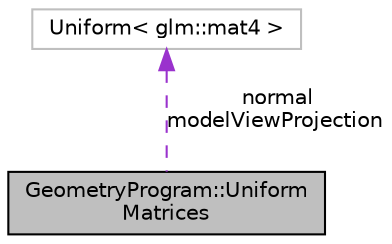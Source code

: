 digraph "GeometryProgram::UniformMatrices"
{
 // INTERACTIVE_SVG=YES
 // LATEX_PDF_SIZE
  edge [fontname="Helvetica",fontsize="10",labelfontname="Helvetica",labelfontsize="10"];
  node [fontname="Helvetica",fontsize="10",shape=record];
  Node1 [label="GeometryProgram::Uniform\lMatrices",height=0.2,width=0.4,color="black", fillcolor="grey75", style="filled", fontcolor="black",tooltip=" "];
  Node2 -> Node1 [dir="back",color="darkorchid3",fontsize="10",style="dashed",label=" normal\nmodelViewProjection" ,fontname="Helvetica"];
  Node2 [label="Uniform\< glm::mat4 \>",height=0.2,width=0.4,color="grey75", fillcolor="white", style="filled",tooltip=" "];
}
